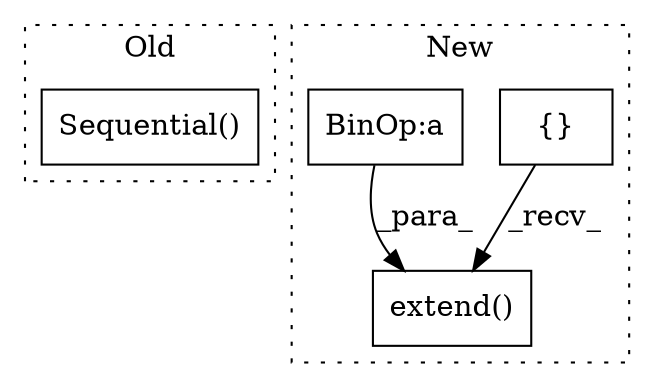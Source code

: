 digraph G {
subgraph cluster0 {
1 [label="Sequential()" a="75" s="4550,5159" l="27,10" shape="box"];
label = "Old";
style="dotted";
}
subgraph cluster1 {
2 [label="extend()" a="75" s="2718,2960" l="14,1" shape="box"];
3 [label="{}" a="59" s="2590,2590" l="2,1" shape="box"];
4 [label="BinOp:a" a="82" s="2491" l="3" shape="box"];
label = "New";
style="dotted";
}
3 -> 2 [label="_recv_"];
4 -> 2 [label="_para_"];
}